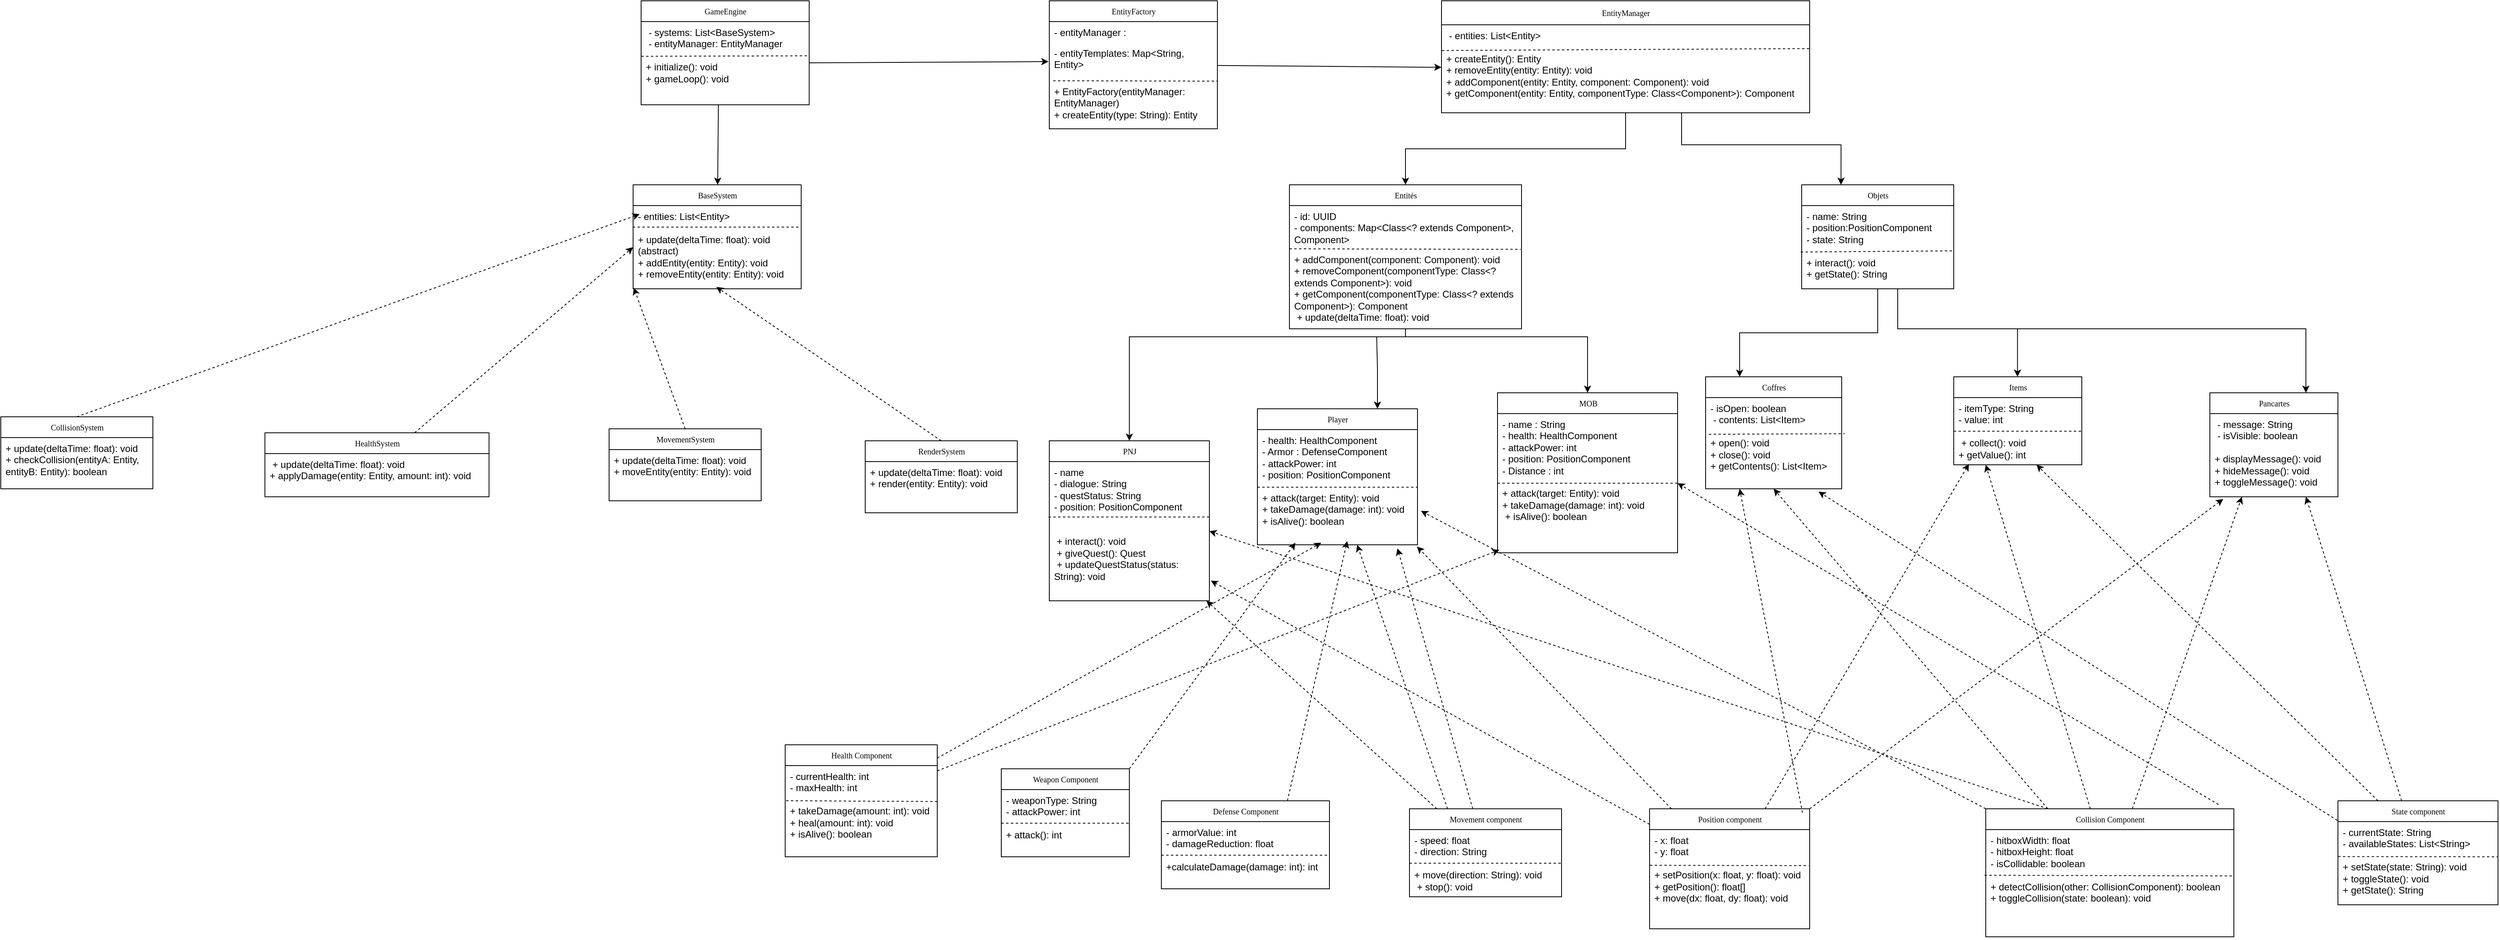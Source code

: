 <mxfile version="24.8.4">
  <diagram name="Page-1" id="c4acf3e9-155e-7222-9cf6-157b1a14988f">
    <mxGraphModel dx="3200" dy="794" grid="1" gridSize="10" guides="1" tooltips="1" connect="1" arrows="1" fold="1" page="1" pageScale="1" pageWidth="850" pageHeight="1100" background="none" math="0" shadow="0">
      <root>
        <mxCell id="0" />
        <mxCell id="1" parent="0" />
        <mxCell id="gDn0bEMTwvBVW3eTwzD3-187" style="rounded=0;orthogonalLoop=1;jettySize=auto;html=1;" parent="1" source="17acba5748e5396b-20" target="gDn0bEMTwvBVW3eTwzD3-166" edge="1">
          <mxGeometry relative="1" as="geometry" />
        </mxCell>
        <mxCell id="17acba5748e5396b-20" value="EntityFactory" style="swimlane;html=1;fontStyle=0;childLayout=stackLayout;horizontal=1;startSize=26;fillColor=none;horizontalStack=0;resizeParent=1;resizeLast=0;collapsible=1;marginBottom=0;swimlaneFillColor=#ffffff;rounded=0;shadow=0;comic=0;labelBackgroundColor=none;strokeWidth=1;fontFamily=Verdana;fontSize=10;align=center;" parent="1" vertex="1">
          <mxGeometry x="-230" y="40" width="210" height="160" as="geometry" />
        </mxCell>
        <mxCell id="17acba5748e5396b-21" value="- entityManager :&amp;nbsp;" style="text;html=1;strokeColor=none;fillColor=none;align=left;verticalAlign=top;spacingLeft=4;spacingRight=4;whiteSpace=wrap;overflow=hidden;rotatable=0;points=[[0,0.5],[1,0.5]];portConstraint=eastwest;" parent="17acba5748e5396b-20" vertex="1">
          <mxGeometry y="26" width="210" height="26" as="geometry" />
        </mxCell>
        <mxCell id="17acba5748e5396b-24" value="- entityTemplates: Map&amp;lt;String, Entity&amp;gt;" style="text;html=1;strokeColor=none;fillColor=none;align=left;verticalAlign=top;spacingLeft=4;spacingRight=4;whiteSpace=wrap;overflow=hidden;rotatable=0;points=[[0,0.5],[1,0.5]];portConstraint=eastwest;dashed=1;strokeWidth=0;perimeterSpacing=1;" parent="17acba5748e5396b-20" vertex="1">
          <mxGeometry y="52" width="210" height="48" as="geometry" />
        </mxCell>
        <mxCell id="gDn0bEMTwvBVW3eTwzD3-125" value="+ EntityFactory(entityManager: EntityManager)&lt;div&gt;+ createEntity(type: String): Entity &lt;/div&gt;" style="text;html=1;strokeColor=none;fillColor=none;align=left;verticalAlign=top;spacingLeft=4;spacingRight=4;whiteSpace=wrap;overflow=hidden;rotatable=0;points=[[0,0.5],[1,0.5]];portConstraint=eastwest;" parent="17acba5748e5396b-20" vertex="1">
          <mxGeometry y="100" width="210" height="60" as="geometry" />
        </mxCell>
        <mxCell id="gDn0bEMTwvBVW3eTwzD3-127" value="" style="endArrow=none;dashed=1;html=1;rounded=0;entryX=0.997;entryY=0.988;entryDx=0;entryDy=0;entryPerimeter=0;exitX=0.023;exitY=-0.001;exitDx=0;exitDy=0;exitPerimeter=0;" parent="17acba5748e5396b-20" source="gDn0bEMTwvBVW3eTwzD3-125" target="17acba5748e5396b-24" edge="1">
          <mxGeometry width="50" height="50" relative="1" as="geometry">
            <mxPoint x="30" y="80" as="sourcePoint" />
            <mxPoint x="80" y="30" as="targetPoint" />
          </mxGeometry>
        </mxCell>
        <mxCell id="gDn0bEMTwvBVW3eTwzD3-7" style="edgeStyle=orthogonalEdgeStyle;rounded=0;orthogonalLoop=1;jettySize=auto;html=1;exitX=0.5;exitY=1;exitDx=0;exitDy=0;" parent="1" source="17acba5748e5396b-30" target="gDn0bEMTwvBVW3eTwzD3-8" edge="1">
          <mxGeometry relative="1" as="geometry">
            <mxPoint x="150" y="550" as="targetPoint" />
            <Array as="points">
              <mxPoint x="150" y="460" />
              <mxPoint x="-20" y="460" />
            </Array>
          </mxGeometry>
        </mxCell>
        <mxCell id="17acba5748e5396b-30" value="Entités" style="swimlane;html=1;fontStyle=0;childLayout=stackLayout;horizontal=1;startSize=26;fillColor=none;horizontalStack=0;resizeParent=1;resizeLast=0;collapsible=1;marginBottom=0;swimlaneFillColor=#ffffff;rounded=0;shadow=0;comic=0;labelBackgroundColor=none;strokeWidth=1;fontFamily=Verdana;fontSize=10;align=center;" parent="1" vertex="1">
          <mxGeometry x="70" y="270" width="290" height="180" as="geometry" />
        </mxCell>
        <mxCell id="gDn0bEMTwvBVW3eTwzD3-129" value="" style="endArrow=none;dashed=1;html=1;rounded=0;entryX=0.996;entryY=0.007;entryDx=0;entryDy=0;entryPerimeter=0;" parent="17acba5748e5396b-30" target="gDn0bEMTwvBVW3eTwzD3-128" edge="1">
          <mxGeometry width="50" height="50" relative="1" as="geometry">
            <mxPoint y="80" as="sourcePoint" />
            <mxPoint x="50" y="30" as="targetPoint" />
          </mxGeometry>
        </mxCell>
        <mxCell id="17acba5748e5396b-31" value="- id: UUID&amp;nbsp;&lt;div&gt;- components: Map&amp;lt;Class&amp;lt;? extends Component&amp;gt;, Component&amp;gt;&amp;nbsp;&lt;/div&gt;" style="text;html=1;strokeColor=none;fillColor=none;align=left;verticalAlign=top;spacingLeft=4;spacingRight=4;whiteSpace=wrap;overflow=hidden;rotatable=0;points=[[0,0.5],[1,0.5]];portConstraint=eastwest;" parent="17acba5748e5396b-30" vertex="1">
          <mxGeometry y="26" width="290" height="54" as="geometry" />
        </mxCell>
        <mxCell id="gDn0bEMTwvBVW3eTwzD3-128" value="+ addComponent(component: Component): void&amp;nbsp;&lt;div&gt;+ removeComponent(componentType: Class&amp;lt;? extends Component&amp;gt;): void&amp;nbsp;&lt;/div&gt;&lt;div&gt;+ getComponent(componentType: Class&amp;lt;? extends Component&amp;gt;): Component&amp;nbsp;&lt;/div&gt;&lt;div&gt;&amp;nbsp;+ update(deltaTime: float): void&amp;nbsp; &amp;nbsp;&lt;/div&gt;" style="text;html=1;strokeColor=none;fillColor=none;align=left;verticalAlign=top;spacingLeft=4;spacingRight=4;whiteSpace=wrap;overflow=hidden;rotatable=0;points=[[0,0.5],[1,0.5]];portConstraint=eastwest;" parent="17acba5748e5396b-30" vertex="1">
          <mxGeometry y="80" width="290" height="100" as="geometry" />
        </mxCell>
        <mxCell id="gDn0bEMTwvBVW3eTwzD3-38" style="edgeStyle=orthogonalEdgeStyle;rounded=0;orthogonalLoop=1;jettySize=auto;html=1;entryX=0.25;entryY=0;entryDx=0;entryDy=0;" parent="1" source="5d2195bd80daf111-1" target="gDn0bEMTwvBVW3eTwzD3-30" edge="1">
          <mxGeometry relative="1" as="geometry" />
        </mxCell>
        <mxCell id="gDn0bEMTwvBVW3eTwzD3-148" style="rounded=0;orthogonalLoop=1;jettySize=auto;html=1;edgeStyle=orthogonalEdgeStyle;entryX=0.75;entryY=0;entryDx=0;entryDy=0;" parent="1" target="gDn0bEMTwvBVW3eTwzD3-34" edge="1">
          <mxGeometry relative="1" as="geometry">
            <mxPoint x="830.0" y="400" as="sourcePoint" />
            <mxPoint x="1335" y="520" as="targetPoint" />
            <Array as="points">
              <mxPoint x="830" y="450" />
              <mxPoint x="1340" y="450" />
            </Array>
          </mxGeometry>
        </mxCell>
        <mxCell id="5d2195bd80daf111-1" value="Objets" style="swimlane;html=1;fontStyle=0;childLayout=stackLayout;horizontal=1;startSize=26;fillColor=none;horizontalStack=0;resizeParent=1;resizeLast=0;collapsible=1;marginBottom=0;swimlaneFillColor=#ffffff;rounded=0;shadow=0;comic=0;labelBackgroundColor=none;strokeWidth=1;fontFamily=Verdana;fontSize=10;align=center;" parent="1" vertex="1">
          <mxGeometry x="710" y="270" width="190" height="130" as="geometry" />
        </mxCell>
        <mxCell id="gDn0bEMTwvBVW3eTwzD3-130" value="" style="endArrow=none;dashed=1;html=1;rounded=0;entryX=1.002;entryY=0.544;entryDx=0;entryDy=0;entryPerimeter=0;exitX=-0.006;exitY=0.558;exitDx=0;exitDy=0;exitPerimeter=0;" parent="5d2195bd80daf111-1" source="5d2195bd80daf111-3" target="5d2195bd80daf111-3" edge="1">
          <mxGeometry width="50" height="50" relative="1" as="geometry">
            <mxPoint y="80" as="sourcePoint" />
            <mxPoint x="50" y="30" as="targetPoint" />
          </mxGeometry>
        </mxCell>
        <mxCell id="5d2195bd80daf111-3" value="- name: String&lt;div&gt;- position:PositionComponent&lt;br&gt;- state: String&lt;/div&gt;&lt;div&gt;&lt;br&gt;+ interact(): void&amp;nbsp;&lt;br&gt;+ getState(): String&amp;nbsp;&lt;/div&gt;" style="text;html=1;strokeColor=none;fillColor=none;align=left;verticalAlign=top;spacingLeft=4;spacingRight=4;whiteSpace=wrap;overflow=hidden;rotatable=0;points=[[0,0.5],[1,0.5]];portConstraint=eastwest;" parent="5d2195bd80daf111-1" vertex="1">
          <mxGeometry y="26" width="190" height="104" as="geometry" />
        </mxCell>
        <mxCell id="gDn0bEMTwvBVW3eTwzD3-8" value="PNJ" style="swimlane;html=1;fontStyle=0;childLayout=stackLayout;horizontal=1;startSize=26;fillColor=none;horizontalStack=0;resizeParent=1;resizeLast=0;collapsible=1;marginBottom=0;swimlaneFillColor=#ffffff;rounded=0;shadow=0;comic=0;labelBackgroundColor=none;strokeWidth=1;fontFamily=Verdana;fontSize=10;align=center;" parent="1" vertex="1">
          <mxGeometry x="-230" y="590" width="200" height="200" as="geometry" />
        </mxCell>
        <mxCell id="gDn0bEMTwvBVW3eTwzD3-131" value="" style="endArrow=none;dashed=1;html=1;rounded=0;entryX=1.007;entryY=0.398;entryDx=0;entryDy=0;entryPerimeter=0;exitX=-0.005;exitY=0.398;exitDx=0;exitDy=0;exitPerimeter=0;" parent="gDn0bEMTwvBVW3eTwzD3-8" source="gDn0bEMTwvBVW3eTwzD3-12" target="gDn0bEMTwvBVW3eTwzD3-12" edge="1">
          <mxGeometry width="50" height="50" relative="1" as="geometry">
            <mxPoint y="88" as="sourcePoint" />
            <mxPoint x="50" y="38" as="targetPoint" />
          </mxGeometry>
        </mxCell>
        <mxCell id="gDn0bEMTwvBVW3eTwzD3-12" value="&lt;div&gt;- name&lt;/div&gt;- dialogue: String&amp;nbsp;&lt;div&gt;- questStatus: String&lt;/div&gt;&lt;div&gt;&lt;span style=&quot;background-color: initial;&quot;&gt;- position: PositionComponent&lt;/span&gt;&lt;/div&gt;&lt;div&gt;&lt;span style=&quot;background-color: initial;&quot;&gt;&lt;br&gt;&lt;/span&gt;&lt;/div&gt;&lt;div&gt;&lt;span style=&quot;background-color: initial;&quot;&gt;&lt;br&gt;&lt;/span&gt;&lt;/div&gt;&lt;div&gt;&amp;nbsp;+ interact(): void&amp;nbsp;&lt;/div&gt;&lt;div&gt;&amp;nbsp;+ giveQuest(): Quest&amp;nbsp;&lt;/div&gt;&lt;div&gt;&amp;nbsp;+ updateQuestStatus(status: String): void&lt;span style=&quot;background-color: initial;&quot;&gt;&lt;/span&gt;&lt;/div&gt;" style="text;html=1;strokeColor=none;fillColor=none;align=left;verticalAlign=top;spacingLeft=4;spacingRight=4;whiteSpace=wrap;overflow=hidden;rotatable=0;points=[[0,0.5],[1,0.5]];portConstraint=eastwest;" parent="gDn0bEMTwvBVW3eTwzD3-8" vertex="1">
          <mxGeometry y="26" width="200" height="174" as="geometry" />
        </mxCell>
        <mxCell id="gDn0bEMTwvBVW3eTwzD3-26" style="rounded=0;orthogonalLoop=1;jettySize=auto;html=1;endArrow=classic;endFill=1;edgeStyle=orthogonalEdgeStyle;entryX=0.5;entryY=0;entryDx=0;entryDy=0;" parent="1" target="gDn0bEMTwvBVW3eTwzD3-19" edge="1">
          <mxGeometry relative="1" as="geometry">
            <mxPoint x="240" y="560" as="targetPoint" />
            <mxPoint x="140" y="460" as="sourcePoint" />
            <Array as="points">
              <mxPoint x="442" y="460" />
            </Array>
          </mxGeometry>
        </mxCell>
        <mxCell id="gDn0bEMTwvBVW3eTwzD3-19" value="MOB" style="swimlane;html=1;fontStyle=0;childLayout=stackLayout;horizontal=1;startSize=26;fillColor=none;horizontalStack=0;resizeParent=1;resizeLast=0;collapsible=1;marginBottom=0;swimlaneFillColor=#ffffff;rounded=0;shadow=0;comic=0;labelBackgroundColor=none;strokeWidth=1;fontFamily=Verdana;fontSize=10;align=center;" parent="1" vertex="1">
          <mxGeometry x="330" y="530" width="225" height="200" as="geometry" />
        </mxCell>
        <mxCell id="gDn0bEMTwvBVW3eTwzD3-133" value="" style="endArrow=none;dashed=1;html=1;rounded=0;entryX=1;entryY=0.5;entryDx=0;entryDy=0;exitX=0;exitY=0.5;exitDx=0;exitDy=0;" parent="gDn0bEMTwvBVW3eTwzD3-19" source="gDn0bEMTwvBVW3eTwzD3-20" target="gDn0bEMTwvBVW3eTwzD3-20" edge="1">
          <mxGeometry width="50" height="50" relative="1" as="geometry">
            <mxPoint x="-50" y="88" as="sourcePoint" />
            <mxPoint y="38" as="targetPoint" />
          </mxGeometry>
        </mxCell>
        <mxCell id="gDn0bEMTwvBVW3eTwzD3-20" value="&lt;div&gt;- name : String&lt;/div&gt;- health: HealthComponent&amp;nbsp;&lt;div&gt;&lt;div&gt;- attackPower: int&amp;nbsp;&lt;div&gt;- position: PositionComponent&lt;/div&gt;&lt;/div&gt;&lt;/div&gt;&lt;div&gt;&lt;span style=&quot;background-color: initial;&quot;&gt;- Distance : int&amp;nbsp;&lt;/span&gt;&lt;/div&gt;&lt;div&gt;&lt;span style=&quot;background-color: initial;&quot;&gt;&lt;br&gt;&lt;/span&gt;&lt;/div&gt;&lt;div&gt;&lt;span style=&quot;background-color: initial;&quot;&gt;+ attack(target: Entity): void&amp;nbsp;&lt;/span&gt;&lt;/div&gt;&lt;div&gt;+ takeDamage(damage: int): void&amp;nbsp;&lt;/div&gt;&lt;div&gt;&amp;nbsp;+ isAlive(): boolean&amp;nbsp;&lt;/div&gt;" style="text;html=1;strokeColor=none;fillColor=none;align=left;verticalAlign=top;spacingLeft=4;spacingRight=4;whiteSpace=wrap;overflow=hidden;rotatable=0;points=[[0,0.5],[1,0.5]];portConstraint=eastwest;" parent="gDn0bEMTwvBVW3eTwzD3-19" vertex="1">
          <mxGeometry y="26" width="225" height="174" as="geometry" />
        </mxCell>
        <mxCell id="gDn0bEMTwvBVW3eTwzD3-30" value="Coffres" style="swimlane;html=1;fontStyle=0;childLayout=stackLayout;horizontal=1;startSize=26;fillColor=none;horizontalStack=0;resizeParent=1;resizeLast=0;collapsible=1;marginBottom=0;swimlaneFillColor=#ffffff;rounded=0;shadow=0;comic=0;labelBackgroundColor=none;strokeWidth=1;fontFamily=Verdana;fontSize=10;align=center;" parent="1" vertex="1">
          <mxGeometry x="590" y="510" width="170" height="140" as="geometry" />
        </mxCell>
        <mxCell id="gDn0bEMTwvBVW3eTwzD3-134" value="" style="endArrow=none;dashed=1;html=1;rounded=0;entryX=1.022;entryY=0.396;entryDx=0;entryDy=0;entryPerimeter=0;exitX=0.024;exitY=0.402;exitDx=0;exitDy=0;exitPerimeter=0;" parent="gDn0bEMTwvBVW3eTwzD3-30" source="gDn0bEMTwvBVW3eTwzD3-31" target="gDn0bEMTwvBVW3eTwzD3-31" edge="1">
          <mxGeometry width="50" height="50" relative="1" as="geometry">
            <mxPoint y="74" as="sourcePoint" />
            <mxPoint x="50" y="24" as="targetPoint" />
          </mxGeometry>
        </mxCell>
        <mxCell id="gDn0bEMTwvBVW3eTwzD3-31" value="- isOpen: boolean&lt;div&gt;&amp;nbsp;- contents: List&amp;lt;Item&amp;gt;&amp;nbsp;&lt;/div&gt;&lt;div&gt;&amp;nbsp;&lt;/div&gt;&lt;div&gt;+ open(): void&amp;nbsp;&lt;/div&gt;&lt;div&gt;+ close(): void&amp;nbsp;&lt;/div&gt;&lt;div&gt;+ getContents(): List&amp;lt;Item&amp;gt;&amp;nbsp;&lt;/div&gt;" style="text;html=1;strokeColor=none;fillColor=none;align=left;verticalAlign=top;spacingLeft=4;spacingRight=4;whiteSpace=wrap;overflow=hidden;rotatable=0;points=[[0,0.5],[1,0.5]];portConstraint=eastwest;" parent="gDn0bEMTwvBVW3eTwzD3-30" vertex="1">
          <mxGeometry y="26" width="170" height="114" as="geometry" />
        </mxCell>
        <mxCell id="gDn0bEMTwvBVW3eTwzD3-34" value="Pancartes" style="swimlane;html=1;fontStyle=0;childLayout=stackLayout;horizontal=1;startSize=26;fillColor=none;horizontalStack=0;resizeParent=1;resizeLast=0;collapsible=1;marginBottom=0;swimlaneFillColor=#ffffff;rounded=0;shadow=0;comic=0;labelBackgroundColor=none;strokeWidth=1;fontFamily=Verdana;fontSize=10;align=center;" parent="1" vertex="1">
          <mxGeometry x="1220" y="530" width="160" height="130" as="geometry" />
        </mxCell>
        <mxCell id="gDn0bEMTwvBVW3eTwzD3-35" value="&amp;nbsp;- message: String&lt;div&gt;&amp;nbsp;- isVisible: boolean&amp;nbsp;&lt;/div&gt;&lt;div&gt;&lt;br&gt;&lt;/div&gt;&lt;div&gt;+ displayMessage(): void&amp;nbsp;&lt;/div&gt;&lt;div&gt;+ hideMessage(): void&amp;nbsp;&lt;br&gt;+ toggleMessage(): void&amp;nbsp;&lt;/div&gt;" style="text;html=1;strokeColor=none;fillColor=none;align=left;verticalAlign=top;spacingLeft=4;spacingRight=4;whiteSpace=wrap;overflow=hidden;rotatable=0;points=[[0,0.5],[1,0.5]];portConstraint=eastwest;" parent="gDn0bEMTwvBVW3eTwzD3-34" vertex="1">
          <mxGeometry y="26" width="160" height="104" as="geometry" />
        </mxCell>
        <mxCell id="gDn0bEMTwvBVW3eTwzD3-40" value="Health Component" style="swimlane;html=1;fontStyle=0;childLayout=stackLayout;horizontal=1;startSize=26;fillColor=none;horizontalStack=0;resizeParent=1;resizeLast=0;collapsible=1;marginBottom=0;swimlaneFillColor=#ffffff;rounded=0;shadow=0;comic=0;labelBackgroundColor=none;strokeWidth=1;fontFamily=Verdana;fontSize=10;align=center;" parent="1" vertex="1">
          <mxGeometry x="-560" y="970" width="190" height="140" as="geometry" />
        </mxCell>
        <mxCell id="gDn0bEMTwvBVW3eTwzD3-41" value="- currentHealth: int&amp;nbsp;&lt;div&gt;- maxHealth: int&lt;/div&gt;&lt;div&gt;&lt;br&gt;&lt;/div&gt;&lt;div&gt;+ takeDamage(amount: int): void&amp;nbsp;&lt;/div&gt;&lt;div&gt;+ heal(amount: int): void&amp;nbsp;&lt;/div&gt;&lt;div&gt;+ isAlive(): boolean&amp;nbsp; &amp;nbsp;&amp;nbsp;&lt;/div&gt;&lt;div&gt;&lt;br&gt;&lt;/div&gt;&lt;div&gt;&lt;br&gt;&lt;/div&gt;" style="text;html=1;strokeColor=none;fillColor=none;align=left;verticalAlign=top;spacingLeft=4;spacingRight=4;whiteSpace=wrap;overflow=hidden;rotatable=0;points=[[0,0.5],[1,0.5]];portConstraint=eastwest;" parent="gDn0bEMTwvBVW3eTwzD3-40" vertex="1">
          <mxGeometry y="26" width="190" height="114" as="geometry" />
        </mxCell>
        <mxCell id="gDn0bEMTwvBVW3eTwzD3-138" value="" style="endArrow=none;dashed=1;html=1;rounded=0;exitX=0.006;exitY=0.385;exitDx=0;exitDy=0;exitPerimeter=0;entryX=0.998;entryY=0.394;entryDx=0;entryDy=0;entryPerimeter=0;" parent="gDn0bEMTwvBVW3eTwzD3-40" source="gDn0bEMTwvBVW3eTwzD3-41" target="gDn0bEMTwvBVW3eTwzD3-41" edge="1">
          <mxGeometry width="50" height="50" relative="1" as="geometry">
            <mxPoint x="120" y="170" as="sourcePoint" />
            <mxPoint x="170" y="120" as="targetPoint" />
          </mxGeometry>
        </mxCell>
        <mxCell id="gDn0bEMTwvBVW3eTwzD3-70" style="rounded=0;orthogonalLoop=1;jettySize=auto;html=1;entryX=0.25;entryY=1;entryDx=0;entryDy=0;dashed=1;" parent="1" source="gDn0bEMTwvBVW3eTwzD3-48" target="gDn0bEMTwvBVW3eTwzD3-34" edge="1">
          <mxGeometry relative="1" as="geometry" />
        </mxCell>
        <mxCell id="gDn0bEMTwvBVW3eTwzD3-75" style="rounded=0;orthogonalLoop=1;jettySize=auto;html=1;exitX=0.938;exitY=-0.033;exitDx=0;exitDy=0;entryX=1;entryY=0.5;entryDx=0;entryDy=0;dashed=1;exitPerimeter=0;" parent="1" source="gDn0bEMTwvBVW3eTwzD3-48" target="gDn0bEMTwvBVW3eTwzD3-20" edge="1">
          <mxGeometry relative="1" as="geometry">
            <mxPoint x="430" y="635" as="targetPoint" />
            <mxPoint x="614.6" y="1026.74" as="sourcePoint" />
            <Array as="points" />
          </mxGeometry>
        </mxCell>
        <mxCell id="gDn0bEMTwvBVW3eTwzD3-98" style="rounded=0;orthogonalLoop=1;jettySize=auto;html=1;exitX=0.25;exitY=0;exitDx=0;exitDy=0;entryX=0.5;entryY=1;entryDx=0;entryDy=0;dashed=1;" parent="1" source="gDn0bEMTwvBVW3eTwzD3-48" target="gDn0bEMTwvBVW3eTwzD3-30" edge="1">
          <mxGeometry relative="1" as="geometry" />
        </mxCell>
        <mxCell id="gDn0bEMTwvBVW3eTwzD3-118" style="rounded=0;orthogonalLoop=1;jettySize=auto;html=1;entryX=0.25;entryY=1;entryDx=0;entryDy=0;dashed=1;" parent="1" source="gDn0bEMTwvBVW3eTwzD3-48" target="gDn0bEMTwvBVW3eTwzD3-112" edge="1">
          <mxGeometry relative="1" as="geometry" />
        </mxCell>
        <mxCell id="gDn0bEMTwvBVW3eTwzD3-48" value="Collision Component" style="swimlane;html=1;fontStyle=0;childLayout=stackLayout;horizontal=1;startSize=26;fillColor=none;horizontalStack=0;resizeParent=1;resizeLast=0;collapsible=1;marginBottom=0;swimlaneFillColor=#ffffff;rounded=0;shadow=0;comic=0;labelBackgroundColor=none;strokeWidth=1;fontFamily=Verdana;fontSize=10;align=center;" parent="1" vertex="1">
          <mxGeometry x="940" y="1050" width="310" height="160" as="geometry" />
        </mxCell>
        <mxCell id="gDn0bEMTwvBVW3eTwzD3-49" value="- hitboxWidth: float&amp;nbsp;&lt;br&gt;- hitboxHeight: float&amp;nbsp;&lt;br&gt;- isCollidable: boolean&lt;div&gt;&lt;br&gt;&lt;/div&gt;&lt;div&gt;+ detectCollision(other: CollisionComponent): boolean&amp;nbsp;&lt;/div&gt;&lt;div&gt;+ toggleCollision(state: boolean): void&amp;nbsp; &amp;nbsp; &amp;nbsp; &amp;nbsp; &amp;nbsp; &amp;nbsp; &amp;nbsp;&lt;/div&gt;" style="text;html=1;strokeColor=none;fillColor=none;align=left;verticalAlign=top;spacingLeft=4;spacingRight=4;whiteSpace=wrap;overflow=hidden;rotatable=0;points=[[0,0.5],[1,0.5]];portConstraint=eastwest;" parent="gDn0bEMTwvBVW3eTwzD3-48" vertex="1">
          <mxGeometry y="26" width="310" height="134" as="geometry" />
        </mxCell>
        <mxCell id="gDn0bEMTwvBVW3eTwzD3-146" value="" style="endArrow=none;dashed=1;html=1;rounded=0;exitX=-0.005;exitY=0.426;exitDx=0;exitDy=0;exitPerimeter=0;entryX=1;entryY=0.432;entryDx=0;entryDy=0;entryPerimeter=0;" parent="gDn0bEMTwvBVW3eTwzD3-48" source="gDn0bEMTwvBVW3eTwzD3-49" target="gDn0bEMTwvBVW3eTwzD3-49" edge="1">
          <mxGeometry width="50" height="50" relative="1" as="geometry">
            <mxPoint x="285" y="110" as="sourcePoint" />
            <mxPoint x="335" y="60" as="targetPoint" />
          </mxGeometry>
        </mxCell>
        <mxCell id="gDn0bEMTwvBVW3eTwzD3-110" style="rounded=0;orthogonalLoop=1;jettySize=auto;html=1;entryX=0.75;entryY=1;entryDx=0;entryDy=0;dashed=1;" parent="1" source="gDn0bEMTwvBVW3eTwzD3-52" target="gDn0bEMTwvBVW3eTwzD3-34" edge="1">
          <mxGeometry relative="1" as="geometry" />
        </mxCell>
        <mxCell id="gDn0bEMTwvBVW3eTwzD3-52" value="State component" style="swimlane;html=1;fontStyle=0;childLayout=stackLayout;horizontal=1;startSize=26;fillColor=none;horizontalStack=0;resizeParent=1;resizeLast=0;collapsible=1;marginBottom=0;swimlaneFillColor=#ffffff;rounded=0;shadow=0;comic=0;labelBackgroundColor=none;strokeWidth=1;fontFamily=Verdana;fontSize=10;align=center;" parent="1" vertex="1">
          <mxGeometry x="1380" y="1040" width="200" height="130" as="geometry" />
        </mxCell>
        <mxCell id="gDn0bEMTwvBVW3eTwzD3-53" value="- currentState: String&amp;nbsp;&lt;div&gt;- availableStates: List&amp;lt;String&amp;gt;&amp;nbsp;&lt;/div&gt;&lt;div&gt;&lt;br&gt;&lt;/div&gt;&lt;div&gt;+ setState(state: String): void&lt;br&gt;+ toggleState(): void&lt;br&gt;+ getState(): String&amp;nbsp; &amp;nbsp;&lt;/div&gt;" style="text;html=1;strokeColor=none;fillColor=none;align=left;verticalAlign=top;spacingLeft=4;spacingRight=4;whiteSpace=wrap;overflow=hidden;rotatable=0;points=[[0,0.5],[1,0.5]];portConstraint=eastwest;" parent="gDn0bEMTwvBVW3eTwzD3-52" vertex="1">
          <mxGeometry y="26" width="200" height="104" as="geometry" />
        </mxCell>
        <mxCell id="gDn0bEMTwvBVW3eTwzD3-145" value="" style="endArrow=none;dashed=1;html=1;rounded=0;exitX=0.001;exitY=0.42;exitDx=0;exitDy=0;exitPerimeter=0;" parent="gDn0bEMTwvBVW3eTwzD3-52" source="gDn0bEMTwvBVW3eTwzD3-53" edge="1">
          <mxGeometry width="50" height="50" relative="1" as="geometry">
            <mxPoint x="-20" y="100" as="sourcePoint" />
            <mxPoint x="200" y="70" as="targetPoint" />
          </mxGeometry>
        </mxCell>
        <mxCell id="gDn0bEMTwvBVW3eTwzD3-94" style="rounded=0;orthogonalLoop=1;jettySize=auto;html=1;entryX=0.25;entryY=1;entryDx=0;entryDy=0;exitX=0.955;exitY=0.033;exitDx=0;exitDy=0;exitPerimeter=0;dashed=1;" parent="1" source="gDn0bEMTwvBVW3eTwzD3-56" target="gDn0bEMTwvBVW3eTwzD3-30" edge="1">
          <mxGeometry relative="1" as="geometry">
            <mxPoint x="170" y="800" as="sourcePoint" />
          </mxGeometry>
        </mxCell>
        <mxCell id="gDn0bEMTwvBVW3eTwzD3-56" value="Position component" style="swimlane;html=1;fontStyle=0;childLayout=stackLayout;horizontal=1;startSize=26;fillColor=none;horizontalStack=0;resizeParent=1;resizeLast=0;collapsible=1;marginBottom=0;swimlaneFillColor=#ffffff;rounded=0;shadow=0;comic=0;labelBackgroundColor=none;strokeWidth=1;fontFamily=Verdana;fontSize=10;align=center;" parent="1" vertex="1">
          <mxGeometry x="520" y="1050" width="200" height="150" as="geometry" />
        </mxCell>
        <mxCell id="gDn0bEMTwvBVW3eTwzD3-57" value="- x: float&amp;nbsp;&lt;div&gt;- y: float&lt;/div&gt;&lt;div&gt;&lt;br&gt;&lt;/div&gt;&lt;div&gt;+ setPosition(x: float, y: float): void&amp;nbsp;&lt;br&gt;+ getPosition(): float[]&lt;br&gt;+ move(dx: float, dy: float): void&amp;nbsp;&lt;/div&gt;" style="text;html=1;strokeColor=none;fillColor=none;align=left;verticalAlign=top;spacingLeft=4;spacingRight=4;whiteSpace=wrap;overflow=hidden;rotatable=0;points=[[0,0.5],[1,0.5]];portConstraint=eastwest;" parent="gDn0bEMTwvBVW3eTwzD3-56" vertex="1">
          <mxGeometry y="26" width="200" height="124" as="geometry" />
        </mxCell>
        <mxCell id="gDn0bEMTwvBVW3eTwzD3-147" value="" style="endArrow=none;dashed=1;html=1;rounded=0;exitX=0.002;exitY=0.36;exitDx=0;exitDy=0;exitPerimeter=0;entryX=0.994;entryY=0.363;entryDx=0;entryDy=0;entryPerimeter=0;" parent="gDn0bEMTwvBVW3eTwzD3-56" source="gDn0bEMTwvBVW3eTwzD3-57" target="gDn0bEMTwvBVW3eTwzD3-57" edge="1">
          <mxGeometry width="50" height="50" relative="1" as="geometry">
            <mxPoint x="50" y="120" as="sourcePoint" />
            <mxPoint x="100" y="70" as="targetPoint" />
          </mxGeometry>
        </mxCell>
        <mxCell id="gDn0bEMTwvBVW3eTwzD3-44" value="Defense Component" style="swimlane;html=1;fontStyle=0;childLayout=stackLayout;horizontal=1;startSize=26;fillColor=none;horizontalStack=0;resizeParent=1;resizeLast=0;collapsible=1;marginBottom=0;swimlaneFillColor=#ffffff;rounded=0;shadow=0;comic=0;labelBackgroundColor=none;strokeWidth=1;fontFamily=Verdana;fontSize=10;align=center;" parent="1" vertex="1">
          <mxGeometry x="-90" y="1040" width="210" height="110" as="geometry" />
        </mxCell>
        <mxCell id="gDn0bEMTwvBVW3eTwzD3-45" value="- armorValue: int&amp;nbsp;&lt;div&gt;- damageReduction: float&lt;/div&gt;&lt;div&gt;&lt;br&gt;&lt;/div&gt;&lt;div&gt;+calculateDamage(damage: int): int&lt;/div&gt;" style="text;html=1;strokeColor=none;fillColor=none;align=left;verticalAlign=top;spacingLeft=4;spacingRight=4;whiteSpace=wrap;overflow=hidden;rotatable=0;points=[[0,0.5],[1,0.5]];portConstraint=eastwest;" parent="gDn0bEMTwvBVW3eTwzD3-44" vertex="1">
          <mxGeometry y="26" width="210" height="84" as="geometry" />
        </mxCell>
        <mxCell id="gDn0bEMTwvBVW3eTwzD3-139" value="" style="endArrow=none;dashed=1;html=1;rounded=0;exitX=0;exitY=0.5;exitDx=0;exitDy=0;entryX=1;entryY=0.5;entryDx=0;entryDy=0;" parent="gDn0bEMTwvBVW3eTwzD3-44" source="gDn0bEMTwvBVW3eTwzD3-45" target="gDn0bEMTwvBVW3eTwzD3-45" edge="1">
          <mxGeometry width="50" height="50" relative="1" as="geometry">
            <mxPoint x="90" y="40" as="sourcePoint" />
            <mxPoint x="140" y="-10" as="targetPoint" />
          </mxGeometry>
        </mxCell>
        <mxCell id="gDn0bEMTwvBVW3eTwzD3-86" style="rounded=0;orthogonalLoop=1;jettySize=auto;html=1;entryX=0.01;entryY=0.979;entryDx=0;entryDy=0;entryPerimeter=0;dashed=1;" parent="1" source="gDn0bEMTwvBVW3eTwzD3-40" target="gDn0bEMTwvBVW3eTwzD3-20" edge="1">
          <mxGeometry relative="1" as="geometry">
            <mxPoint x="270" y="750" as="targetPoint" />
          </mxGeometry>
        </mxCell>
        <mxCell id="gDn0bEMTwvBVW3eTwzD3-90" style="rounded=0;orthogonalLoop=1;jettySize=auto;html=1;entryX=0.83;entryY=1.031;entryDx=0;entryDy=0;entryPerimeter=0;exitX=-0.003;exitY=0.189;exitDx=0;exitDy=0;exitPerimeter=0;dashed=1;" parent="1" source="gDn0bEMTwvBVW3eTwzD3-52" target="gDn0bEMTwvBVW3eTwzD3-31" edge="1">
          <mxGeometry relative="1" as="geometry">
            <mxPoint x="500" y="920" as="sourcePoint" />
            <mxPoint x="636.88" y="613.61" as="targetPoint" />
          </mxGeometry>
        </mxCell>
        <mxCell id="gDn0bEMTwvBVW3eTwzD3-92" style="rounded=0;orthogonalLoop=1;jettySize=auto;html=1;dashed=1;entryX=1.009;entryY=0.855;entryDx=0;entryDy=0;entryPerimeter=0;" parent="1" source="gDn0bEMTwvBVW3eTwzD3-56" target="gDn0bEMTwvBVW3eTwzD3-12" edge="1">
          <mxGeometry relative="1" as="geometry">
            <mxPoint x="20" y="670" as="targetPoint" />
          </mxGeometry>
        </mxCell>
        <mxCell id="gDn0bEMTwvBVW3eTwzD3-93" style="rounded=0;orthogonalLoop=1;jettySize=auto;html=1;entryX=0.997;entryY=1.015;entryDx=0;entryDy=0;entryPerimeter=0;dashed=1;" parent="1" source="gDn0bEMTwvBVW3eTwzD3-56" target="gDn0bEMTwvBVW3eTwzD3-196" edge="1">
          <mxGeometry relative="1" as="geometry">
            <mxPoint x="283.6" y="751.992" as="targetPoint" />
          </mxGeometry>
        </mxCell>
        <mxCell id="gDn0bEMTwvBVW3eTwzD3-108" style="rounded=0;orthogonalLoop=1;jettySize=auto;html=1;dashed=1;entryX=0.875;entryY=1.031;entryDx=0;entryDy=0;entryPerimeter=0;" parent="1" source="gDn0bEMTwvBVW3eTwzD3-60" target="gDn0bEMTwvBVW3eTwzD3-196" edge="1">
          <mxGeometry relative="1" as="geometry">
            <mxPoint x="270" y="760" as="targetPoint" />
          </mxGeometry>
        </mxCell>
        <mxCell id="gDn0bEMTwvBVW3eTwzD3-60" value="Movement component" style="swimlane;html=1;fontStyle=0;childLayout=stackLayout;horizontal=1;startSize=26;fillColor=none;horizontalStack=0;resizeParent=1;resizeLast=0;collapsible=1;marginBottom=0;swimlaneFillColor=#ffffff;rounded=0;shadow=0;comic=0;labelBackgroundColor=none;strokeWidth=1;fontFamily=Verdana;fontSize=10;align=center;" parent="1" vertex="1">
          <mxGeometry x="220" y="1050" width="190" height="110" as="geometry" />
        </mxCell>
        <mxCell id="gDn0bEMTwvBVW3eTwzD3-61" value="- speed: float&amp;nbsp;&lt;div&gt;- direction: String&lt;/div&gt;&lt;div&gt;&lt;br&gt;&lt;/div&gt;&lt;div&gt; + move(direction: String): void&lt;/div&gt;&lt;div&gt;&amp;nbsp;+ stop(): void  &amp;nbsp;&amp;nbsp;&lt;/div&gt;" style="text;html=1;strokeColor=none;fillColor=none;align=left;verticalAlign=top;spacingLeft=4;spacingRight=4;whiteSpace=wrap;overflow=hidden;rotatable=0;points=[[0,0.5],[1,0.5]];portConstraint=eastwest;" parent="gDn0bEMTwvBVW3eTwzD3-60" vertex="1">
          <mxGeometry y="26" width="190" height="84" as="geometry" />
        </mxCell>
        <mxCell id="gDn0bEMTwvBVW3eTwzD3-141" value="" style="endArrow=none;dashed=1;html=1;rounded=0;exitX=0;exitY=0.5;exitDx=0;exitDy=0;entryX=1;entryY=0.5;entryDx=0;entryDy=0;" parent="gDn0bEMTwvBVW3eTwzD3-60" source="gDn0bEMTwvBVW3eTwzD3-61" target="gDn0bEMTwvBVW3eTwzD3-61" edge="1">
          <mxGeometry width="50" height="50" relative="1" as="geometry">
            <mxPoint x="70" y="50" as="sourcePoint" />
            <mxPoint x="120" as="targetPoint" />
          </mxGeometry>
        </mxCell>
        <mxCell id="gDn0bEMTwvBVW3eTwzD3-107" style="rounded=0;orthogonalLoop=1;jettySize=auto;html=1;dashed=1;" parent="1" source="gDn0bEMTwvBVW3eTwzD3-60" target="gDn0bEMTwvBVW3eTwzD3-12" edge="1">
          <mxGeometry relative="1" as="geometry">
            <mxPoint y="750" as="targetPoint" />
          </mxGeometry>
        </mxCell>
        <mxCell id="KAkzNwaqSGJ_I89JtWax-3" style="edgeStyle=orthogonalEdgeStyle;rounded=0;orthogonalLoop=1;jettySize=auto;html=1;exitX=0.5;exitY=0;exitDx=0;exitDy=0;endArrow=none;endFill=0;startArrow=classic;startFill=1;" edge="1" parent="1">
          <mxGeometry relative="1" as="geometry">
            <mxPoint x="979.66" y="459.97" as="targetPoint" />
            <mxPoint x="979.66" y="509.97" as="sourcePoint" />
            <Array as="points">
              <mxPoint x="979.66" y="449.97" />
              <mxPoint x="979.66" y="449.97" />
            </Array>
          </mxGeometry>
        </mxCell>
        <mxCell id="gDn0bEMTwvBVW3eTwzD3-112" value="Items" style="swimlane;html=1;fontStyle=0;childLayout=stackLayout;horizontal=1;startSize=26;fillColor=none;horizontalStack=0;resizeParent=1;resizeLast=0;collapsible=1;marginBottom=0;swimlaneFillColor=#ffffff;rounded=0;shadow=0;comic=0;labelBackgroundColor=none;strokeWidth=1;fontFamily=Verdana;fontSize=10;align=center;" parent="1" vertex="1">
          <mxGeometry x="900" y="510" width="160" height="110" as="geometry" />
        </mxCell>
        <mxCell id="gDn0bEMTwvBVW3eTwzD3-113" value="- itemType: String&amp;nbsp;&lt;div&gt;- value: int&amp;nbsp;&lt;/div&gt;&lt;div&gt;&lt;br&gt;&lt;/div&gt;&lt;div&gt;&amp;nbsp;+ collect(): void&amp;nbsp;&lt;/div&gt;&lt;div&gt;+ getValue(): int&amp;nbsp;&lt;/div&gt;" style="text;html=1;strokeColor=none;fillColor=none;align=left;verticalAlign=top;spacingLeft=4;spacingRight=4;whiteSpace=wrap;overflow=hidden;rotatable=0;points=[[0,0.5],[1,0.5]];portConstraint=eastwest;" parent="gDn0bEMTwvBVW3eTwzD3-112" vertex="1">
          <mxGeometry y="26" width="160" height="84" as="geometry" />
        </mxCell>
        <mxCell id="gDn0bEMTwvBVW3eTwzD3-136" value="" style="endArrow=none;dashed=1;html=1;rounded=0;entryX=1;entryY=0.5;entryDx=0;entryDy=0;exitX=0;exitY=0.5;exitDx=0;exitDy=0;" parent="gDn0bEMTwvBVW3eTwzD3-112" source="gDn0bEMTwvBVW3eTwzD3-113" target="gDn0bEMTwvBVW3eTwzD3-113" edge="1">
          <mxGeometry width="50" height="50" relative="1" as="geometry">
            <mxPoint x="-10" y="160" as="sourcePoint" />
            <mxPoint x="40" y="110" as="targetPoint" />
          </mxGeometry>
        </mxCell>
        <mxCell id="gDn0bEMTwvBVW3eTwzD3-119" value="Weapon Component" style="swimlane;html=1;fontStyle=0;childLayout=stackLayout;horizontal=1;startSize=26;fillColor=none;horizontalStack=0;resizeParent=1;resizeLast=0;collapsible=1;marginBottom=0;swimlaneFillColor=#ffffff;rounded=0;shadow=0;comic=0;labelBackgroundColor=none;strokeWidth=1;fontFamily=Verdana;fontSize=10;align=center;" parent="1" vertex="1">
          <mxGeometry x="-290" y="1000" width="160" height="110" as="geometry" />
        </mxCell>
        <mxCell id="gDn0bEMTwvBVW3eTwzD3-120" value="&lt;div&gt;- weaponType: String&lt;/div&gt;&lt;div&gt;- attackPower: int&amp;nbsp;&amp;nbsp;&lt;/div&gt;&lt;div&gt;&lt;br&gt;&lt;/div&gt;&lt;div&gt;+ attack(): int&lt;/div&gt;&lt;div&gt;&lt;br&gt;&lt;/div&gt;" style="text;html=1;strokeColor=none;fillColor=none;align=left;verticalAlign=top;spacingLeft=4;spacingRight=4;whiteSpace=wrap;overflow=hidden;rotatable=0;points=[[0,0.5],[1,0.5]];portConstraint=eastwest;" parent="gDn0bEMTwvBVW3eTwzD3-119" vertex="1">
          <mxGeometry y="26" width="160" height="84" as="geometry" />
        </mxCell>
        <mxCell id="gDn0bEMTwvBVW3eTwzD3-140" value="" style="endArrow=none;dashed=1;html=1;rounded=0;exitX=0;exitY=0.5;exitDx=0;exitDy=0;entryX=1;entryY=0.5;entryDx=0;entryDy=0;" parent="gDn0bEMTwvBVW3eTwzD3-119" source="gDn0bEMTwvBVW3eTwzD3-120" target="gDn0bEMTwvBVW3eTwzD3-120" edge="1">
          <mxGeometry width="50" height="50" relative="1" as="geometry">
            <mxPoint x="300" y="70" as="sourcePoint" />
            <mxPoint x="350" y="20" as="targetPoint" />
          </mxGeometry>
        </mxCell>
        <mxCell id="gDn0bEMTwvBVW3eTwzD3-88" style="rounded=0;orthogonalLoop=1;jettySize=auto;html=1;exitX=0.25;exitY=0;exitDx=0;exitDy=0;entryX=1;entryY=0.5;entryDx=0;entryDy=0;dashed=1;" parent="1" source="gDn0bEMTwvBVW3eTwzD3-48" target="gDn0bEMTwvBVW3eTwzD3-12" edge="1">
          <mxGeometry relative="1" as="geometry">
            <mxPoint y="625" as="targetPoint" />
          </mxGeometry>
        </mxCell>
        <mxCell id="gDn0bEMTwvBVW3eTwzD3-142" style="rounded=0;orthogonalLoop=1;jettySize=auto;html=1;entryX=0.119;entryY=0.986;entryDx=0;entryDy=0;entryPerimeter=0;dashed=1;" parent="1" source="gDn0bEMTwvBVW3eTwzD3-56" target="gDn0bEMTwvBVW3eTwzD3-113" edge="1">
          <mxGeometry relative="1" as="geometry" />
        </mxCell>
        <mxCell id="gDn0bEMTwvBVW3eTwzD3-144" style="rounded=0;orthogonalLoop=1;jettySize=auto;html=1;exitX=0.25;exitY=0;exitDx=0;exitDy=0;entryX=0.646;entryY=0.998;entryDx=0;entryDy=0;entryPerimeter=0;dashed=1;" parent="1" source="gDn0bEMTwvBVW3eTwzD3-52" target="gDn0bEMTwvBVW3eTwzD3-113" edge="1">
          <mxGeometry relative="1" as="geometry" />
        </mxCell>
        <mxCell id="gDn0bEMTwvBVW3eTwzD3-149" style="rounded=0;orthogonalLoop=1;jettySize=auto;html=1;entryX=0.104;entryY=1.026;entryDx=0;entryDy=0;entryPerimeter=0;dashed=1;" parent="1" source="gDn0bEMTwvBVW3eTwzD3-56" target="gDn0bEMTwvBVW3eTwzD3-35" edge="1">
          <mxGeometry relative="1" as="geometry" />
        </mxCell>
        <mxCell id="gDn0bEMTwvBVW3eTwzD3-193" style="rounded=0;orthogonalLoop=1;jettySize=auto;html=1;entryX=0.46;entryY=0.978;entryDx=0;entryDy=0;entryPerimeter=0;endArrow=none;endFill=0;startArrow=classic;startFill=1;" parent="1" source="gDn0bEMTwvBVW3eTwzD3-151" target="gDn0bEMTwvBVW3eTwzD3-171" edge="1">
          <mxGeometry relative="1" as="geometry">
            <mxPoint x="-635" y="190" as="targetPoint" />
          </mxGeometry>
        </mxCell>
        <mxCell id="gDn0bEMTwvBVW3eTwzD3-151" value="BaseSystem" style="swimlane;html=1;fontStyle=0;childLayout=stackLayout;horizontal=1;startSize=26;fillColor=none;horizontalStack=0;resizeParent=1;resizeLast=0;collapsible=1;marginBottom=0;swimlaneFillColor=#ffffff;rounded=0;shadow=0;comic=0;labelBackgroundColor=none;strokeWidth=1;fontFamily=Verdana;fontSize=10;align=center;" parent="1" vertex="1">
          <mxGeometry x="-750" y="270" width="210" height="130" as="geometry" />
        </mxCell>
        <mxCell id="gDn0bEMTwvBVW3eTwzD3-152" value="- entities: List&amp;lt;Entity&amp;gt;&lt;br&gt;&lt;div&gt;&lt;br&gt;&lt;/div&gt;&lt;div&gt;+ update(deltaTime: float): void (abstract)&amp;nbsp;&lt;br&gt;+ addEntity(entity: Entity): void&amp;nbsp;&lt;br&gt;+ removeEntity(entity: Entity): void&amp;nbsp; &amp;nbsp;&lt;/div&gt;" style="text;html=1;strokeColor=none;fillColor=none;align=left;verticalAlign=top;spacingLeft=4;spacingRight=4;whiteSpace=wrap;overflow=hidden;rotatable=0;points=[[0,0.5],[1,0.5]];portConstraint=eastwest;" parent="gDn0bEMTwvBVW3eTwzD3-151" vertex="1">
          <mxGeometry y="26" width="210" height="104" as="geometry" />
        </mxCell>
        <mxCell id="gDn0bEMTwvBVW3eTwzD3-157" value="" style="endArrow=none;dashed=1;html=1;rounded=0;exitX=-0.002;exitY=0.259;exitDx=0;exitDy=0;exitPerimeter=0;entryX=0.989;entryY=0.259;entryDx=0;entryDy=0;entryPerimeter=0;" parent="gDn0bEMTwvBVW3eTwzD3-151" source="gDn0bEMTwvBVW3eTwzD3-152" target="gDn0bEMTwvBVW3eTwzD3-152" edge="1">
          <mxGeometry width="50" height="50" relative="1" as="geometry">
            <mxPoint x="260" y="-40" as="sourcePoint" />
            <mxPoint x="310" y="-90" as="targetPoint" />
          </mxGeometry>
        </mxCell>
        <mxCell id="gDn0bEMTwvBVW3eTwzD3-153" value="HealthSystem" style="swimlane;html=1;fontStyle=0;childLayout=stackLayout;horizontal=1;startSize=26;fillColor=none;horizontalStack=0;resizeParent=1;resizeLast=0;collapsible=1;marginBottom=0;swimlaneFillColor=#ffffff;rounded=0;shadow=0;comic=0;labelBackgroundColor=none;strokeWidth=1;fontFamily=Verdana;fontSize=10;align=center;" parent="1" vertex="1">
          <mxGeometry x="-1210" y="580" width="280" height="80" as="geometry" />
        </mxCell>
        <mxCell id="gDn0bEMTwvBVW3eTwzD3-154" value="&amp;nbsp;+ update(deltaTime: float): void&amp;nbsp;&lt;div&gt;+ applyDamage(entity: Entity, amount: int): void&amp;nbsp;&lt;/div&gt;" style="text;html=1;strokeColor=none;fillColor=none;align=left;verticalAlign=top;spacingLeft=4;spacingRight=4;whiteSpace=wrap;overflow=hidden;rotatable=0;points=[[0,0.5],[1,0.5]];portConstraint=eastwest;" parent="gDn0bEMTwvBVW3eTwzD3-153" vertex="1">
          <mxGeometry y="26" width="280" height="54" as="geometry" />
        </mxCell>
        <mxCell id="gDn0bEMTwvBVW3eTwzD3-192" style="rounded=0;orthogonalLoop=1;jettySize=auto;html=1;exitX=0.5;exitY=0;exitDx=0;exitDy=0;entryX=0.039;entryY=0.103;entryDx=0;entryDy=0;dashed=1;entryPerimeter=0;" parent="1" source="gDn0bEMTwvBVW3eTwzD3-155" target="gDn0bEMTwvBVW3eTwzD3-152" edge="1">
          <mxGeometry relative="1" as="geometry" />
        </mxCell>
        <mxCell id="gDn0bEMTwvBVW3eTwzD3-155" value="CollisionSystem" style="swimlane;html=1;fontStyle=0;childLayout=stackLayout;horizontal=1;startSize=26;fillColor=none;horizontalStack=0;resizeParent=1;resizeLast=0;collapsible=1;marginBottom=0;swimlaneFillColor=#ffffff;rounded=0;shadow=0;comic=0;labelBackgroundColor=none;strokeWidth=1;fontFamily=Verdana;fontSize=10;align=center;" parent="1" vertex="1">
          <mxGeometry x="-1540" y="560" width="190" height="90" as="geometry" />
        </mxCell>
        <mxCell id="gDn0bEMTwvBVW3eTwzD3-156" value="+ update(deltaTime: float): void&amp;nbsp;&lt;div&gt;+ checkCollision(entityA: Entity, entityB: Entity): boolean&amp;nbsp;&lt;/div&gt;" style="text;html=1;strokeColor=none;fillColor=none;align=left;verticalAlign=top;spacingLeft=4;spacingRight=4;whiteSpace=wrap;overflow=hidden;rotatable=0;points=[[0,0.5],[1,0.5]];portConstraint=eastwest;" parent="gDn0bEMTwvBVW3eTwzD3-155" vertex="1">
          <mxGeometry y="26" width="190" height="64" as="geometry" />
        </mxCell>
        <mxCell id="gDn0bEMTwvBVW3eTwzD3-161" value="RenderSystem" style="swimlane;html=1;fontStyle=0;childLayout=stackLayout;horizontal=1;startSize=26;fillColor=none;horizontalStack=0;resizeParent=1;resizeLast=0;collapsible=1;marginBottom=0;swimlaneFillColor=#ffffff;rounded=0;shadow=0;comic=0;labelBackgroundColor=none;strokeWidth=1;fontFamily=Verdana;fontSize=10;align=center;" parent="1" vertex="1">
          <mxGeometry x="-460" y="590" width="190" height="90" as="geometry" />
        </mxCell>
        <mxCell id="gDn0bEMTwvBVW3eTwzD3-162" value="+ update(deltaTime: float): void&amp;nbsp;&lt;div&gt;+ render(entity: Entity): void&amp;nbsp;&lt;/div&gt;" style="text;html=1;strokeColor=none;fillColor=none;align=left;verticalAlign=top;spacingLeft=4;spacingRight=4;whiteSpace=wrap;overflow=hidden;rotatable=0;points=[[0,0.5],[1,0.5]];portConstraint=eastwest;" parent="gDn0bEMTwvBVW3eTwzD3-161" vertex="1">
          <mxGeometry y="26" width="190" height="64" as="geometry" />
        </mxCell>
        <mxCell id="gDn0bEMTwvBVW3eTwzD3-190" style="rounded=0;orthogonalLoop=1;jettySize=auto;html=1;exitX=0.5;exitY=0;exitDx=0;exitDy=0;dashed=1;entryX=0.004;entryY=0.988;entryDx=0;entryDy=0;entryPerimeter=0;" parent="1" source="gDn0bEMTwvBVW3eTwzD3-163" target="gDn0bEMTwvBVW3eTwzD3-152" edge="1">
          <mxGeometry relative="1" as="geometry">
            <mxPoint x="-850" y="468" as="targetPoint" />
          </mxGeometry>
        </mxCell>
        <mxCell id="gDn0bEMTwvBVW3eTwzD3-163" value="MovementSystem" style="swimlane;html=1;fontStyle=0;childLayout=stackLayout;horizontal=1;startSize=26;fillColor=none;horizontalStack=0;resizeParent=1;resizeLast=0;collapsible=1;marginBottom=0;swimlaneFillColor=#ffffff;rounded=0;shadow=0;comic=0;labelBackgroundColor=none;strokeWidth=1;fontFamily=Verdana;fontSize=10;align=center;" parent="1" vertex="1">
          <mxGeometry x="-780" y="575" width="190" height="90" as="geometry" />
        </mxCell>
        <mxCell id="gDn0bEMTwvBVW3eTwzD3-164" value="+ update(deltaTime: float): void&amp;nbsp;&lt;div&gt;+ moveEntity(entity: Entity): void&amp;nbsp;&lt;/div&gt;" style="text;html=1;strokeColor=none;fillColor=none;align=left;verticalAlign=top;spacingLeft=4;spacingRight=4;whiteSpace=wrap;overflow=hidden;rotatable=0;points=[[0,0.5],[1,0.5]];portConstraint=eastwest;" parent="gDn0bEMTwvBVW3eTwzD3-163" vertex="1">
          <mxGeometry y="26" width="190" height="64" as="geometry" />
        </mxCell>
        <mxCell id="gDn0bEMTwvBVW3eTwzD3-184" style="edgeStyle=orthogonalEdgeStyle;rounded=0;orthogonalLoop=1;jettySize=auto;html=1;" parent="1" source="gDn0bEMTwvBVW3eTwzD3-165" target="17acba5748e5396b-30" edge="1">
          <mxGeometry relative="1" as="geometry" />
        </mxCell>
        <mxCell id="gDn0bEMTwvBVW3eTwzD3-185" style="edgeStyle=orthogonalEdgeStyle;rounded=0;orthogonalLoop=1;jettySize=auto;html=1;entryX=0.5;entryY=0;entryDx=0;entryDy=0;" parent="1" source="gDn0bEMTwvBVW3eTwzD3-166" edge="1">
          <mxGeometry relative="1" as="geometry">
            <mxPoint x="560.09" y="185.5" as="sourcePoint" />
            <mxPoint x="759.17" y="270" as="targetPoint" />
            <Array as="points">
              <mxPoint x="560" y="220" />
              <mxPoint x="759" y="220" />
            </Array>
          </mxGeometry>
        </mxCell>
        <mxCell id="gDn0bEMTwvBVW3eTwzD3-165" value="EntityManager" style="swimlane;html=1;fontStyle=0;childLayout=stackLayout;horizontal=1;startSize=30;fillColor=none;horizontalStack=0;resizeParent=1;resizeLast=0;collapsible=1;marginBottom=0;swimlaneFillColor=#ffffff;rounded=0;shadow=0;comic=0;labelBackgroundColor=none;strokeWidth=1;fontFamily=Verdana;fontSize=10;align=center;" parent="1" vertex="1">
          <mxGeometry x="260" y="40" width="460" height="140" as="geometry" />
        </mxCell>
        <mxCell id="gDn0bEMTwvBVW3eTwzD3-169" value="" style="endArrow=none;dashed=1;html=1;rounded=0;exitX=0.001;exitY=0.292;exitDx=0;exitDy=0;exitPerimeter=0;entryX=1.006;entryY=0.27;entryDx=0;entryDy=0;entryPerimeter=0;" parent="gDn0bEMTwvBVW3eTwzD3-165" source="gDn0bEMTwvBVW3eTwzD3-166" target="gDn0bEMTwvBVW3eTwzD3-166" edge="1">
          <mxGeometry width="50" height="50" relative="1" as="geometry">
            <mxPoint x="190" y="60" as="sourcePoint" />
            <mxPoint x="240" y="10" as="targetPoint" />
          </mxGeometry>
        </mxCell>
        <mxCell id="gDn0bEMTwvBVW3eTwzD3-166" value="&lt;div&gt;&amp;nbsp;- entities: List&amp;lt;Entity&amp;gt;&lt;/div&gt;&lt;div&gt;&amp;nbsp;&lt;/div&gt;&lt;div&gt;+ createEntity(): Entity&amp;nbsp;&lt;/div&gt;&lt;div&gt;+ removeEntity(entity: Entity): void&amp;nbsp;&lt;/div&gt;&lt;div&gt;&lt;span style=&quot;background-color: initial;&quot;&gt;+ addComponent(entity: Entity, component: Component): void&lt;/span&gt;&lt;/div&gt;&lt;div&gt;&lt;span style=&quot;background-color: initial;&quot;&gt;+ getComponent(entity: Entity, componentType: Class&amp;lt;Component&amp;gt;): Component&amp;nbsp;&lt;/span&gt;&lt;/div&gt;" style="text;html=1;strokeColor=none;fillColor=none;align=left;verticalAlign=top;spacingLeft=4;spacingRight=4;whiteSpace=wrap;overflow=hidden;rotatable=0;points=[[0,0.5],[1,0.5]];portConstraint=eastwest;" parent="gDn0bEMTwvBVW3eTwzD3-165" vertex="1">
          <mxGeometry y="30" width="460" height="110" as="geometry" />
        </mxCell>
        <mxCell id="gDn0bEMTwvBVW3eTwzD3-170" value="GameEngine" style="swimlane;html=1;fontStyle=0;childLayout=stackLayout;horizontal=1;startSize=26;fillColor=none;horizontalStack=0;resizeParent=1;resizeLast=0;collapsible=1;marginBottom=0;swimlaneFillColor=#ffffff;rounded=0;shadow=0;comic=0;labelBackgroundColor=none;strokeWidth=1;fontFamily=Verdana;fontSize=10;align=center;" parent="1" vertex="1">
          <mxGeometry x="-740" y="40" width="210" height="130" as="geometry" />
        </mxCell>
        <mxCell id="gDn0bEMTwvBVW3eTwzD3-171" value="&lt;div&gt;&amp;nbsp;- systems: List&amp;lt;BaseSystem&amp;gt;&lt;/div&gt;&lt;div&gt;&amp;nbsp;- entityManager: EntityManager&amp;nbsp;&lt;/div&gt;&lt;div&gt;&lt;br&gt;&lt;/div&gt;&lt;div&gt;+ initialize(): void&amp;nbsp;&lt;/div&gt;&lt;div&gt;+ gameLoop(): void &lt;/div&gt;" style="text;html=1;strokeColor=none;fillColor=none;align=left;verticalAlign=top;spacingLeft=4;spacingRight=4;whiteSpace=wrap;overflow=hidden;rotatable=0;points=[[0,0.5],[1,0.5]];portConstraint=eastwest;" parent="gDn0bEMTwvBVW3eTwzD3-170" vertex="1">
          <mxGeometry y="26" width="210" height="104" as="geometry" />
        </mxCell>
        <mxCell id="gDn0bEMTwvBVW3eTwzD3-173" value="" style="endArrow=none;dashed=1;html=1;rounded=0;exitX=0.001;exitY=0.417;exitDx=0;exitDy=0;exitPerimeter=0;entryX=0.998;entryY=0.411;entryDx=0;entryDy=0;entryPerimeter=0;" parent="gDn0bEMTwvBVW3eTwzD3-170" source="gDn0bEMTwvBVW3eTwzD3-171" target="gDn0bEMTwvBVW3eTwzD3-171" edge="1">
          <mxGeometry width="50" height="50" relative="1" as="geometry">
            <mxPoint x="230" y="50" as="sourcePoint" />
            <mxPoint x="280" as="targetPoint" />
          </mxGeometry>
        </mxCell>
        <mxCell id="gDn0bEMTwvBVW3eTwzD3-186" style="rounded=0;orthogonalLoop=1;jettySize=auto;html=1;entryX=0;entryY=0.5;entryDx=0;entryDy=0;" parent="1" source="gDn0bEMTwvBVW3eTwzD3-171" target="17acba5748e5396b-24" edge="1">
          <mxGeometry relative="1" as="geometry" />
        </mxCell>
        <mxCell id="gDn0bEMTwvBVW3eTwzD3-189" style="rounded=0;orthogonalLoop=1;jettySize=auto;html=1;exitX=0.5;exitY=0;exitDx=0;exitDy=0;entryX=0.495;entryY=0.977;entryDx=0;entryDy=0;entryPerimeter=0;dashed=1;" parent="1" source="gDn0bEMTwvBVW3eTwzD3-161" target="gDn0bEMTwvBVW3eTwzD3-152" edge="1">
          <mxGeometry relative="1" as="geometry" />
        </mxCell>
        <mxCell id="gDn0bEMTwvBVW3eTwzD3-191" style="rounded=0;orthogonalLoop=1;jettySize=auto;html=1;entryX=0;entryY=0.5;entryDx=0;entryDy=0;dashed=1;" parent="1" source="gDn0bEMTwvBVW3eTwzD3-153" target="gDn0bEMTwvBVW3eTwzD3-152" edge="1">
          <mxGeometry relative="1" as="geometry" />
        </mxCell>
        <mxCell id="gDn0bEMTwvBVW3eTwzD3-197" style="rounded=0;orthogonalLoop=1;jettySize=auto;html=1;endArrow=none;endFill=0;startArrow=classic;startFill=1;exitX=0.75;exitY=0;exitDx=0;exitDy=0;" parent="1" source="gDn0bEMTwvBVW3eTwzD3-194" edge="1">
          <mxGeometry relative="1" as="geometry">
            <mxPoint x="179" y="460" as="targetPoint" />
            <mxPoint x="160" y="540" as="sourcePoint" />
            <Array as="points">
              <mxPoint x="180" y="500" />
            </Array>
          </mxGeometry>
        </mxCell>
        <mxCell id="gDn0bEMTwvBVW3eTwzD3-194" value="Player" style="swimlane;html=1;fontStyle=0;childLayout=stackLayout;horizontal=1;startSize=26;fillColor=none;horizontalStack=0;resizeParent=1;resizeLast=0;collapsible=1;marginBottom=0;swimlaneFillColor=#ffffff;rounded=0;shadow=0;comic=0;labelBackgroundColor=none;strokeWidth=1;fontFamily=Verdana;fontSize=10;align=center;" parent="1" vertex="1">
          <mxGeometry x="30" y="550" width="200" height="170" as="geometry" />
        </mxCell>
        <mxCell id="gDn0bEMTwvBVW3eTwzD3-195" value="" style="endArrow=none;dashed=1;html=1;rounded=0;entryX=1;entryY=0.5;entryDx=0;entryDy=0;exitX=0;exitY=0.5;exitDx=0;exitDy=0;" parent="gDn0bEMTwvBVW3eTwzD3-194" source="gDn0bEMTwvBVW3eTwzD3-196" target="gDn0bEMTwvBVW3eTwzD3-196" edge="1">
          <mxGeometry width="50" height="50" relative="1" as="geometry">
            <mxPoint x="10" y="88" as="sourcePoint" />
            <mxPoint x="60" y="38" as="targetPoint" />
          </mxGeometry>
        </mxCell>
        <mxCell id="gDn0bEMTwvBVW3eTwzD3-196" value="&lt;div&gt;- health: HealthComponent&amp;nbsp;&lt;div&gt;&lt;/div&gt;&lt;/div&gt;&lt;div&gt;- Armor : DefenseComponent&lt;/div&gt;- attackPower: int&amp;nbsp;&lt;div&gt;&lt;span style=&quot;background-color: initial;&quot;&gt;- position: PositionComponent&lt;/span&gt;&lt;/div&gt;&lt;div&gt;&lt;span style=&quot;background-color: initial;&quot;&gt;&lt;br&gt;&lt;/span&gt;&lt;/div&gt;&lt;div&gt;&lt;div&gt;+ attack(target: Entity): void&amp;nbsp;&lt;/div&gt;&lt;div&gt;+ takeDamage(damage: int): void&amp;nbsp;&lt;/div&gt;&lt;div&gt;+ isAlive(): boolean&amp;nbsp;&lt;/div&gt;&lt;/div&gt;&lt;div&gt;&lt;br&gt;&lt;/div&gt;&lt;div&gt;&lt;br&gt;&lt;/div&gt;" style="text;html=1;strokeColor=none;fillColor=none;align=left;verticalAlign=top;spacingLeft=4;spacingRight=4;whiteSpace=wrap;overflow=hidden;rotatable=0;points=[[0,0.5],[1,0.5]];portConstraint=eastwest;" parent="gDn0bEMTwvBVW3eTwzD3-194" vertex="1">
          <mxGeometry y="26" width="200" height="144" as="geometry" />
        </mxCell>
        <mxCell id="gDn0bEMTwvBVW3eTwzD3-203" style="rounded=0;orthogonalLoop=1;jettySize=auto;html=1;exitX=1;exitY=0;exitDx=0;exitDy=0;entryX=0.238;entryY=0.982;entryDx=0;entryDy=0;entryPerimeter=0;dashed=1;" parent="1" source="gDn0bEMTwvBVW3eTwzD3-119" target="gDn0bEMTwvBVW3eTwzD3-196" edge="1">
          <mxGeometry relative="1" as="geometry" />
        </mxCell>
        <mxCell id="gDn0bEMTwvBVW3eTwzD3-204" style="rounded=0;orthogonalLoop=1;jettySize=auto;html=1;exitX=0.75;exitY=0;exitDx=0;exitDy=0;entryX=0.561;entryY=0.968;entryDx=0;entryDy=0;entryPerimeter=0;dashed=1;" parent="1" source="gDn0bEMTwvBVW3eTwzD3-44" target="gDn0bEMTwvBVW3eTwzD3-196" edge="1">
          <mxGeometry relative="1" as="geometry" />
        </mxCell>
        <mxCell id="gDn0bEMTwvBVW3eTwzD3-205" style="rounded=0;orthogonalLoop=1;jettySize=auto;html=1;exitX=0.25;exitY=0;exitDx=0;exitDy=0;dashed=1;" parent="1" source="gDn0bEMTwvBVW3eTwzD3-60" target="gDn0bEMTwvBVW3eTwzD3-196" edge="1">
          <mxGeometry relative="1" as="geometry" />
        </mxCell>
        <mxCell id="gDn0bEMTwvBVW3eTwzD3-207" style="rounded=0;orthogonalLoop=1;jettySize=auto;html=1;exitX=0;exitY=0;exitDx=0;exitDy=0;dashed=1;entryX=1.022;entryY=0.706;entryDx=0;entryDy=0;entryPerimeter=0;" parent="1" source="gDn0bEMTwvBVW3eTwzD3-48" target="gDn0bEMTwvBVW3eTwzD3-196" edge="1">
          <mxGeometry relative="1" as="geometry">
            <mxPoint x="252" y="710" as="targetPoint" />
          </mxGeometry>
        </mxCell>
        <mxCell id="KAkzNwaqSGJ_I89JtWax-5" style="rounded=0;orthogonalLoop=1;jettySize=auto;html=1;entryX=0.399;entryY=0.982;entryDx=0;entryDy=0;entryPerimeter=0;dashed=1;" edge="1" parent="1" source="gDn0bEMTwvBVW3eTwzD3-40" target="gDn0bEMTwvBVW3eTwzD3-196">
          <mxGeometry relative="1" as="geometry" />
        </mxCell>
      </root>
    </mxGraphModel>
  </diagram>
</mxfile>
